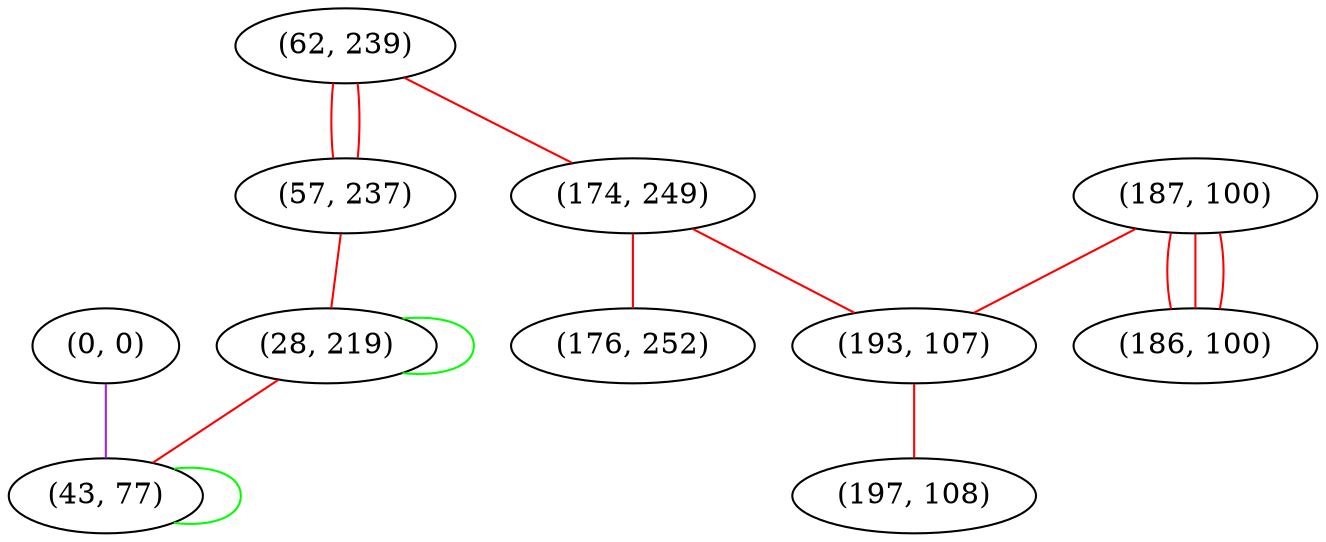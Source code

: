 graph "" {
"(0, 0)";
"(62, 239)";
"(174, 249)";
"(176, 252)";
"(57, 237)";
"(187, 100)";
"(186, 100)";
"(28, 219)";
"(193, 107)";
"(197, 108)";
"(43, 77)";
"(0, 0)" -- "(43, 77)"  [color=purple, key=0, weight=4];
"(62, 239)" -- "(57, 237)"  [color=red, key=0, weight=1];
"(62, 239)" -- "(57, 237)"  [color=red, key=1, weight=1];
"(62, 239)" -- "(174, 249)"  [color=red, key=0, weight=1];
"(174, 249)" -- "(193, 107)"  [color=red, key=0, weight=1];
"(174, 249)" -- "(176, 252)"  [color=red, key=0, weight=1];
"(57, 237)" -- "(28, 219)"  [color=red, key=0, weight=1];
"(187, 100)" -- "(193, 107)"  [color=red, key=0, weight=1];
"(187, 100)" -- "(186, 100)"  [color=red, key=0, weight=1];
"(187, 100)" -- "(186, 100)"  [color=red, key=1, weight=1];
"(187, 100)" -- "(186, 100)"  [color=red, key=2, weight=1];
"(28, 219)" -- "(28, 219)"  [color=green, key=0, weight=2];
"(28, 219)" -- "(43, 77)"  [color=red, key=0, weight=1];
"(193, 107)" -- "(197, 108)"  [color=red, key=0, weight=1];
"(43, 77)" -- "(43, 77)"  [color=green, key=0, weight=2];
}
